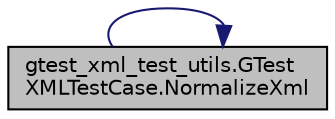 digraph "gtest_xml_test_utils.GTestXMLTestCase.NormalizeXml"
{
  edge [fontname="Helvetica",fontsize="10",labelfontname="Helvetica",labelfontsize="10"];
  node [fontname="Helvetica",fontsize="10",shape=record];
  rankdir="LR";
  Node24 [label="gtest_xml_test_utils.GTest\lXMLTestCase.NormalizeXml",height=0.2,width=0.4,color="black", fillcolor="grey75", style="filled", fontcolor="black"];
  Node24 -> Node24 [color="midnightblue",fontsize="10",style="solid",fontname="Helvetica"];
}
